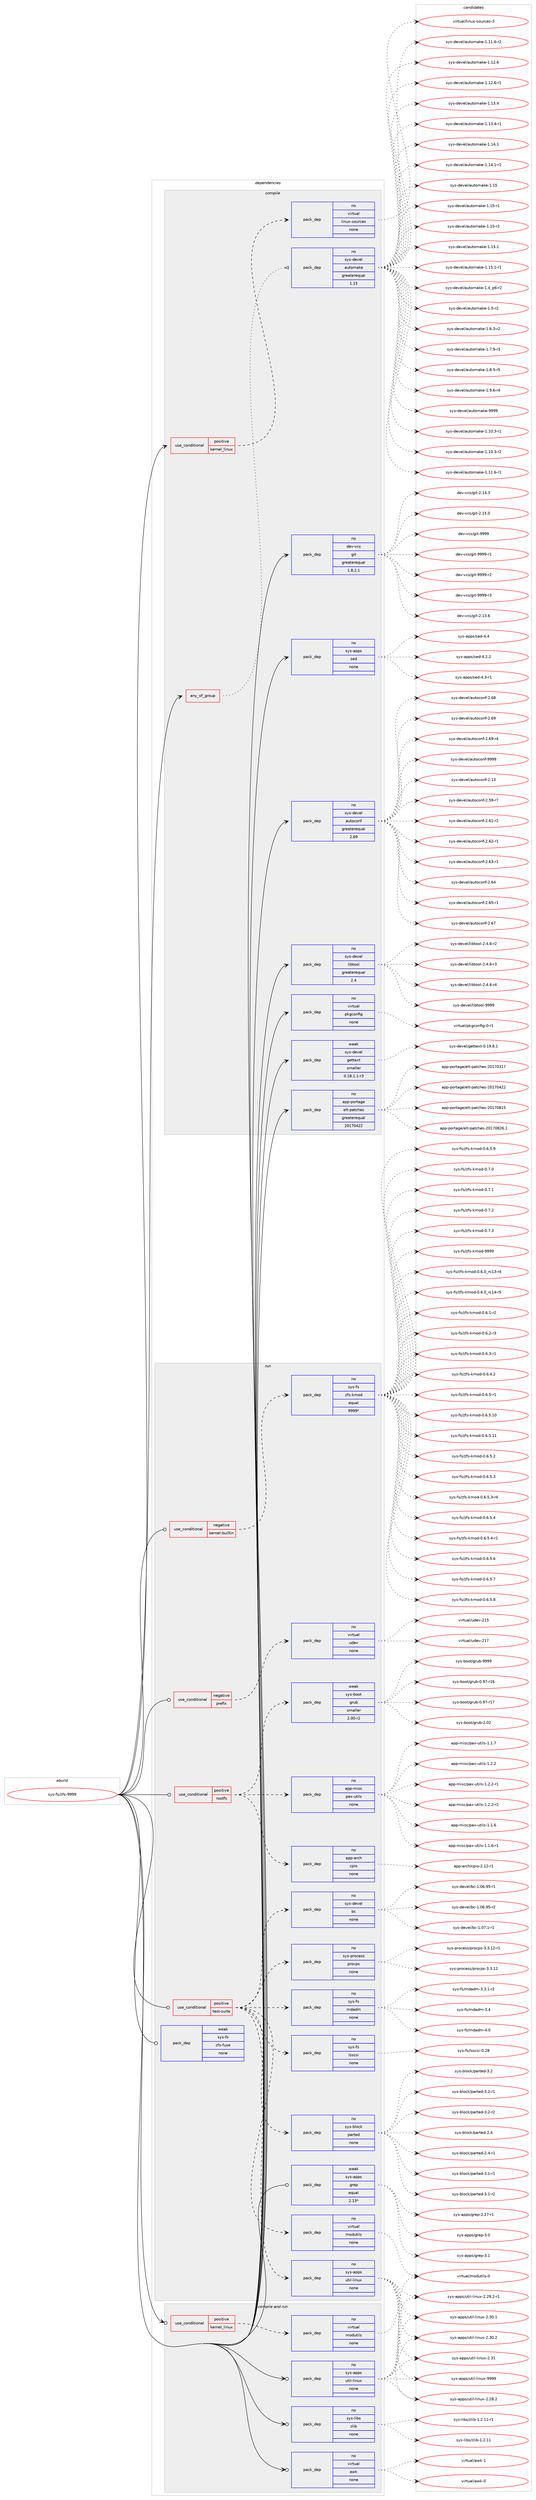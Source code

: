 digraph prolog {

# *************
# Graph options
# *************

newrank=true;
concentrate=true;
compound=true;
graph [rankdir=LR,fontname=Helvetica,fontsize=10,ranksep=1.5];#, ranksep=2.5, nodesep=0.2];
edge  [arrowhead=vee];
node  [fontname=Helvetica,fontsize=10];

# **********
# The ebuild
# **********

subgraph cluster_leftcol {
color=gray;
rank=same;
label=<<i>ebuild</i>>;
id [label="sys-fs/zfs-9999", color=red, width=4, href="../sys-fs/zfs-9999.svg"];
}

# ****************
# The dependencies
# ****************

subgraph cluster_midcol {
color=gray;
label=<<i>dependencies</i>>;
subgraph cluster_compile {
fillcolor="#eeeeee";
style=filled;
label=<<i>compile</i>>;
subgraph any8292 {
dependency490828 [label=<<TABLE BORDER="0" CELLBORDER="1" CELLSPACING="0" CELLPADDING="4"><TR><TD CELLPADDING="10">any_of_group</TD></TR></TABLE>>, shape=none, color=red];subgraph pack364803 {
dependency490829 [label=<<TABLE BORDER="0" CELLBORDER="1" CELLSPACING="0" CELLPADDING="4" WIDTH="220"><TR><TD ROWSPAN="6" CELLPADDING="30">pack_dep</TD></TR><TR><TD WIDTH="110">no</TD></TR><TR><TD>sys-devel</TD></TR><TR><TD>automake</TD></TR><TR><TD>greaterequal</TD></TR><TR><TD>1.15</TD></TR></TABLE>>, shape=none, color=blue];
}
dependency490828:e -> dependency490829:w [weight=20,style="dotted",arrowhead="oinv"];
}
id:e -> dependency490828:w [weight=20,style="solid",arrowhead="vee"];
subgraph cond117431 {
dependency490830 [label=<<TABLE BORDER="0" CELLBORDER="1" CELLSPACING="0" CELLPADDING="4"><TR><TD ROWSPAN="3" CELLPADDING="10">use_conditional</TD></TR><TR><TD>positive</TD></TR><TR><TD>kernel_linux</TD></TR></TABLE>>, shape=none, color=red];
subgraph pack364804 {
dependency490831 [label=<<TABLE BORDER="0" CELLBORDER="1" CELLSPACING="0" CELLPADDING="4" WIDTH="220"><TR><TD ROWSPAN="6" CELLPADDING="30">pack_dep</TD></TR><TR><TD WIDTH="110">no</TD></TR><TR><TD>virtual</TD></TR><TR><TD>linux-sources</TD></TR><TR><TD>none</TD></TR><TR><TD></TD></TR></TABLE>>, shape=none, color=blue];
}
dependency490830:e -> dependency490831:w [weight=20,style="dashed",arrowhead="vee"];
}
id:e -> dependency490830:w [weight=20,style="solid",arrowhead="vee"];
subgraph pack364805 {
dependency490832 [label=<<TABLE BORDER="0" CELLBORDER="1" CELLSPACING="0" CELLPADDING="4" WIDTH="220"><TR><TD ROWSPAN="6" CELLPADDING="30">pack_dep</TD></TR><TR><TD WIDTH="110">no</TD></TR><TR><TD>app-portage</TD></TR><TR><TD>elt-patches</TD></TR><TR><TD>greaterequal</TD></TR><TR><TD>20170422</TD></TR></TABLE>>, shape=none, color=blue];
}
id:e -> dependency490832:w [weight=20,style="solid",arrowhead="vee"];
subgraph pack364806 {
dependency490833 [label=<<TABLE BORDER="0" CELLBORDER="1" CELLSPACING="0" CELLPADDING="4" WIDTH="220"><TR><TD ROWSPAN="6" CELLPADDING="30">pack_dep</TD></TR><TR><TD WIDTH="110">no</TD></TR><TR><TD>dev-vcs</TD></TR><TR><TD>git</TD></TR><TR><TD>greaterequal</TD></TR><TR><TD>1.8.2.1</TD></TR></TABLE>>, shape=none, color=blue];
}
id:e -> dependency490833:w [weight=20,style="solid",arrowhead="vee"];
subgraph pack364807 {
dependency490834 [label=<<TABLE BORDER="0" CELLBORDER="1" CELLSPACING="0" CELLPADDING="4" WIDTH="220"><TR><TD ROWSPAN="6" CELLPADDING="30">pack_dep</TD></TR><TR><TD WIDTH="110">no</TD></TR><TR><TD>sys-apps</TD></TR><TR><TD>sed</TD></TR><TR><TD>none</TD></TR><TR><TD></TD></TR></TABLE>>, shape=none, color=blue];
}
id:e -> dependency490834:w [weight=20,style="solid",arrowhead="vee"];
subgraph pack364808 {
dependency490835 [label=<<TABLE BORDER="0" CELLBORDER="1" CELLSPACING="0" CELLPADDING="4" WIDTH="220"><TR><TD ROWSPAN="6" CELLPADDING="30">pack_dep</TD></TR><TR><TD WIDTH="110">no</TD></TR><TR><TD>sys-devel</TD></TR><TR><TD>autoconf</TD></TR><TR><TD>greaterequal</TD></TR><TR><TD>2.69</TD></TR></TABLE>>, shape=none, color=blue];
}
id:e -> dependency490835:w [weight=20,style="solid",arrowhead="vee"];
subgraph pack364809 {
dependency490836 [label=<<TABLE BORDER="0" CELLBORDER="1" CELLSPACING="0" CELLPADDING="4" WIDTH="220"><TR><TD ROWSPAN="6" CELLPADDING="30">pack_dep</TD></TR><TR><TD WIDTH="110">no</TD></TR><TR><TD>sys-devel</TD></TR><TR><TD>libtool</TD></TR><TR><TD>greaterequal</TD></TR><TR><TD>2.4</TD></TR></TABLE>>, shape=none, color=blue];
}
id:e -> dependency490836:w [weight=20,style="solid",arrowhead="vee"];
subgraph pack364810 {
dependency490837 [label=<<TABLE BORDER="0" CELLBORDER="1" CELLSPACING="0" CELLPADDING="4" WIDTH="220"><TR><TD ROWSPAN="6" CELLPADDING="30">pack_dep</TD></TR><TR><TD WIDTH="110">no</TD></TR><TR><TD>virtual</TD></TR><TR><TD>pkgconfig</TD></TR><TR><TD>none</TD></TR><TR><TD></TD></TR></TABLE>>, shape=none, color=blue];
}
id:e -> dependency490837:w [weight=20,style="solid",arrowhead="vee"];
subgraph pack364811 {
dependency490838 [label=<<TABLE BORDER="0" CELLBORDER="1" CELLSPACING="0" CELLPADDING="4" WIDTH="220"><TR><TD ROWSPAN="6" CELLPADDING="30">pack_dep</TD></TR><TR><TD WIDTH="110">weak</TD></TR><TR><TD>sys-devel</TD></TR><TR><TD>gettext</TD></TR><TR><TD>smaller</TD></TR><TR><TD>0.18.1.1-r3</TD></TR></TABLE>>, shape=none, color=blue];
}
id:e -> dependency490838:w [weight=20,style="solid",arrowhead="vee"];
}
subgraph cluster_compileandrun {
fillcolor="#eeeeee";
style=filled;
label=<<i>compile and run</i>>;
subgraph cond117432 {
dependency490839 [label=<<TABLE BORDER="0" CELLBORDER="1" CELLSPACING="0" CELLPADDING="4"><TR><TD ROWSPAN="3" CELLPADDING="10">use_conditional</TD></TR><TR><TD>positive</TD></TR><TR><TD>kernel_linux</TD></TR></TABLE>>, shape=none, color=red];
subgraph pack364812 {
dependency490840 [label=<<TABLE BORDER="0" CELLBORDER="1" CELLSPACING="0" CELLPADDING="4" WIDTH="220"><TR><TD ROWSPAN="6" CELLPADDING="30">pack_dep</TD></TR><TR><TD WIDTH="110">no</TD></TR><TR><TD>virtual</TD></TR><TR><TD>modutils</TD></TR><TR><TD>none</TD></TR><TR><TD></TD></TR></TABLE>>, shape=none, color=blue];
}
dependency490839:e -> dependency490840:w [weight=20,style="dashed",arrowhead="vee"];
}
id:e -> dependency490839:w [weight=20,style="solid",arrowhead="odotvee"];
subgraph pack364813 {
dependency490841 [label=<<TABLE BORDER="0" CELLBORDER="1" CELLSPACING="0" CELLPADDING="4" WIDTH="220"><TR><TD ROWSPAN="6" CELLPADDING="30">pack_dep</TD></TR><TR><TD WIDTH="110">no</TD></TR><TR><TD>sys-apps</TD></TR><TR><TD>util-linux</TD></TR><TR><TD>none</TD></TR><TR><TD></TD></TR></TABLE>>, shape=none, color=blue];
}
id:e -> dependency490841:w [weight=20,style="solid",arrowhead="odotvee"];
subgraph pack364814 {
dependency490842 [label=<<TABLE BORDER="0" CELLBORDER="1" CELLSPACING="0" CELLPADDING="4" WIDTH="220"><TR><TD ROWSPAN="6" CELLPADDING="30">pack_dep</TD></TR><TR><TD WIDTH="110">no</TD></TR><TR><TD>sys-libs</TD></TR><TR><TD>zlib</TD></TR><TR><TD>none</TD></TR><TR><TD></TD></TR></TABLE>>, shape=none, color=blue];
}
id:e -> dependency490842:w [weight=20,style="solid",arrowhead="odotvee"];
subgraph pack364815 {
dependency490843 [label=<<TABLE BORDER="0" CELLBORDER="1" CELLSPACING="0" CELLPADDING="4" WIDTH="220"><TR><TD ROWSPAN="6" CELLPADDING="30">pack_dep</TD></TR><TR><TD WIDTH="110">no</TD></TR><TR><TD>virtual</TD></TR><TR><TD>awk</TD></TR><TR><TD>none</TD></TR><TR><TD></TD></TR></TABLE>>, shape=none, color=blue];
}
id:e -> dependency490843:w [weight=20,style="solid",arrowhead="odotvee"];
}
subgraph cluster_run {
fillcolor="#eeeeee";
style=filled;
label=<<i>run</i>>;
subgraph cond117433 {
dependency490844 [label=<<TABLE BORDER="0" CELLBORDER="1" CELLSPACING="0" CELLPADDING="4"><TR><TD ROWSPAN="3" CELLPADDING="10">use_conditional</TD></TR><TR><TD>negative</TD></TR><TR><TD>kernel-builtin</TD></TR></TABLE>>, shape=none, color=red];
subgraph pack364816 {
dependency490845 [label=<<TABLE BORDER="0" CELLBORDER="1" CELLSPACING="0" CELLPADDING="4" WIDTH="220"><TR><TD ROWSPAN="6" CELLPADDING="30">pack_dep</TD></TR><TR><TD WIDTH="110">no</TD></TR><TR><TD>sys-fs</TD></TR><TR><TD>zfs-kmod</TD></TR><TR><TD>equal</TD></TR><TR><TD>9999*</TD></TR></TABLE>>, shape=none, color=blue];
}
dependency490844:e -> dependency490845:w [weight=20,style="dashed",arrowhead="vee"];
}
id:e -> dependency490844:w [weight=20,style="solid",arrowhead="odot"];
subgraph cond117434 {
dependency490846 [label=<<TABLE BORDER="0" CELLBORDER="1" CELLSPACING="0" CELLPADDING="4"><TR><TD ROWSPAN="3" CELLPADDING="10">use_conditional</TD></TR><TR><TD>negative</TD></TR><TR><TD>prefix</TD></TR></TABLE>>, shape=none, color=red];
subgraph pack364817 {
dependency490847 [label=<<TABLE BORDER="0" CELLBORDER="1" CELLSPACING="0" CELLPADDING="4" WIDTH="220"><TR><TD ROWSPAN="6" CELLPADDING="30">pack_dep</TD></TR><TR><TD WIDTH="110">no</TD></TR><TR><TD>virtual</TD></TR><TR><TD>udev</TD></TR><TR><TD>none</TD></TR><TR><TD></TD></TR></TABLE>>, shape=none, color=blue];
}
dependency490846:e -> dependency490847:w [weight=20,style="dashed",arrowhead="vee"];
}
id:e -> dependency490846:w [weight=20,style="solid",arrowhead="odot"];
subgraph cond117435 {
dependency490848 [label=<<TABLE BORDER="0" CELLBORDER="1" CELLSPACING="0" CELLPADDING="4"><TR><TD ROWSPAN="3" CELLPADDING="10">use_conditional</TD></TR><TR><TD>positive</TD></TR><TR><TD>rootfs</TD></TR></TABLE>>, shape=none, color=red];
subgraph pack364818 {
dependency490849 [label=<<TABLE BORDER="0" CELLBORDER="1" CELLSPACING="0" CELLPADDING="4" WIDTH="220"><TR><TD ROWSPAN="6" CELLPADDING="30">pack_dep</TD></TR><TR><TD WIDTH="110">no</TD></TR><TR><TD>app-arch</TD></TR><TR><TD>cpio</TD></TR><TR><TD>none</TD></TR><TR><TD></TD></TR></TABLE>>, shape=none, color=blue];
}
dependency490848:e -> dependency490849:w [weight=20,style="dashed",arrowhead="vee"];
subgraph pack364819 {
dependency490850 [label=<<TABLE BORDER="0" CELLBORDER="1" CELLSPACING="0" CELLPADDING="4" WIDTH="220"><TR><TD ROWSPAN="6" CELLPADDING="30">pack_dep</TD></TR><TR><TD WIDTH="110">no</TD></TR><TR><TD>app-misc</TD></TR><TR><TD>pax-utils</TD></TR><TR><TD>none</TD></TR><TR><TD></TD></TR></TABLE>>, shape=none, color=blue];
}
dependency490848:e -> dependency490850:w [weight=20,style="dashed",arrowhead="vee"];
subgraph pack364820 {
dependency490851 [label=<<TABLE BORDER="0" CELLBORDER="1" CELLSPACING="0" CELLPADDING="4" WIDTH="220"><TR><TD ROWSPAN="6" CELLPADDING="30">pack_dep</TD></TR><TR><TD WIDTH="110">weak</TD></TR><TR><TD>sys-boot</TD></TR><TR><TD>grub</TD></TR><TR><TD>smaller</TD></TR><TR><TD>2.00-r2</TD></TR></TABLE>>, shape=none, color=blue];
}
dependency490848:e -> dependency490851:w [weight=20,style="dashed",arrowhead="vee"];
}
id:e -> dependency490848:w [weight=20,style="solid",arrowhead="odot"];
subgraph cond117436 {
dependency490852 [label=<<TABLE BORDER="0" CELLBORDER="1" CELLSPACING="0" CELLPADDING="4"><TR><TD ROWSPAN="3" CELLPADDING="10">use_conditional</TD></TR><TR><TD>positive</TD></TR><TR><TD>test-suite</TD></TR></TABLE>>, shape=none, color=red];
subgraph pack364821 {
dependency490853 [label=<<TABLE BORDER="0" CELLBORDER="1" CELLSPACING="0" CELLPADDING="4" WIDTH="220"><TR><TD ROWSPAN="6" CELLPADDING="30">pack_dep</TD></TR><TR><TD WIDTH="110">no</TD></TR><TR><TD>sys-apps</TD></TR><TR><TD>util-linux</TD></TR><TR><TD>none</TD></TR><TR><TD></TD></TR></TABLE>>, shape=none, color=blue];
}
dependency490852:e -> dependency490853:w [weight=20,style="dashed",arrowhead="vee"];
subgraph pack364822 {
dependency490854 [label=<<TABLE BORDER="0" CELLBORDER="1" CELLSPACING="0" CELLPADDING="4" WIDTH="220"><TR><TD ROWSPAN="6" CELLPADDING="30">pack_dep</TD></TR><TR><TD WIDTH="110">no</TD></TR><TR><TD>sys-devel</TD></TR><TR><TD>bc</TD></TR><TR><TD>none</TD></TR><TR><TD></TD></TR></TABLE>>, shape=none, color=blue];
}
dependency490852:e -> dependency490854:w [weight=20,style="dashed",arrowhead="vee"];
subgraph pack364823 {
dependency490855 [label=<<TABLE BORDER="0" CELLBORDER="1" CELLSPACING="0" CELLPADDING="4" WIDTH="220"><TR><TD ROWSPAN="6" CELLPADDING="30">pack_dep</TD></TR><TR><TD WIDTH="110">no</TD></TR><TR><TD>sys-block</TD></TR><TR><TD>parted</TD></TR><TR><TD>none</TD></TR><TR><TD></TD></TR></TABLE>>, shape=none, color=blue];
}
dependency490852:e -> dependency490855:w [weight=20,style="dashed",arrowhead="vee"];
subgraph pack364824 {
dependency490856 [label=<<TABLE BORDER="0" CELLBORDER="1" CELLSPACING="0" CELLPADDING="4" WIDTH="220"><TR><TD ROWSPAN="6" CELLPADDING="30">pack_dep</TD></TR><TR><TD WIDTH="110">no</TD></TR><TR><TD>sys-fs</TD></TR><TR><TD>lsscsi</TD></TR><TR><TD>none</TD></TR><TR><TD></TD></TR></TABLE>>, shape=none, color=blue];
}
dependency490852:e -> dependency490856:w [weight=20,style="dashed",arrowhead="vee"];
subgraph pack364825 {
dependency490857 [label=<<TABLE BORDER="0" CELLBORDER="1" CELLSPACING="0" CELLPADDING="4" WIDTH="220"><TR><TD ROWSPAN="6" CELLPADDING="30">pack_dep</TD></TR><TR><TD WIDTH="110">no</TD></TR><TR><TD>sys-fs</TD></TR><TR><TD>mdadm</TD></TR><TR><TD>none</TD></TR><TR><TD></TD></TR></TABLE>>, shape=none, color=blue];
}
dependency490852:e -> dependency490857:w [weight=20,style="dashed",arrowhead="vee"];
subgraph pack364826 {
dependency490858 [label=<<TABLE BORDER="0" CELLBORDER="1" CELLSPACING="0" CELLPADDING="4" WIDTH="220"><TR><TD ROWSPAN="6" CELLPADDING="30">pack_dep</TD></TR><TR><TD WIDTH="110">no</TD></TR><TR><TD>sys-process</TD></TR><TR><TD>procps</TD></TR><TR><TD>none</TD></TR><TR><TD></TD></TR></TABLE>>, shape=none, color=blue];
}
dependency490852:e -> dependency490858:w [weight=20,style="dashed",arrowhead="vee"];
subgraph pack364827 {
dependency490859 [label=<<TABLE BORDER="0" CELLBORDER="1" CELLSPACING="0" CELLPADDING="4" WIDTH="220"><TR><TD ROWSPAN="6" CELLPADDING="30">pack_dep</TD></TR><TR><TD WIDTH="110">no</TD></TR><TR><TD>virtual</TD></TR><TR><TD>modutils</TD></TR><TR><TD>none</TD></TR><TR><TD></TD></TR></TABLE>>, shape=none, color=blue];
}
dependency490852:e -> dependency490859:w [weight=20,style="dashed",arrowhead="vee"];
}
id:e -> dependency490852:w [weight=20,style="solid",arrowhead="odot"];
subgraph pack364828 {
dependency490860 [label=<<TABLE BORDER="0" CELLBORDER="1" CELLSPACING="0" CELLPADDING="4" WIDTH="220"><TR><TD ROWSPAN="6" CELLPADDING="30">pack_dep</TD></TR><TR><TD WIDTH="110">weak</TD></TR><TR><TD>sys-apps</TD></TR><TR><TD>grep</TD></TR><TR><TD>equal</TD></TR><TR><TD>2.13*</TD></TR></TABLE>>, shape=none, color=blue];
}
id:e -> dependency490860:w [weight=20,style="solid",arrowhead="odot"];
subgraph pack364829 {
dependency490861 [label=<<TABLE BORDER="0" CELLBORDER="1" CELLSPACING="0" CELLPADDING="4" WIDTH="220"><TR><TD ROWSPAN="6" CELLPADDING="30">pack_dep</TD></TR><TR><TD WIDTH="110">weak</TD></TR><TR><TD>sys-fs</TD></TR><TR><TD>zfs-fuse</TD></TR><TR><TD>none</TD></TR><TR><TD></TD></TR></TABLE>>, shape=none, color=blue];
}
id:e -> dependency490861:w [weight=20,style="solid",arrowhead="odot"];
}
}

# **************
# The candidates
# **************

subgraph cluster_choices {
rank=same;
color=gray;
label=<<i>candidates</i>>;

subgraph choice364803 {
color=black;
nodesep=1;
choice11512111545100101118101108479711711611110997107101454946494846514511449 [label="sys-devel/automake-1.10.3-r1", color=red, width=4,href="../sys-devel/automake-1.10.3-r1.svg"];
choice11512111545100101118101108479711711611110997107101454946494846514511450 [label="sys-devel/automake-1.10.3-r2", color=red, width=4,href="../sys-devel/automake-1.10.3-r2.svg"];
choice11512111545100101118101108479711711611110997107101454946494946544511449 [label="sys-devel/automake-1.11.6-r1", color=red, width=4,href="../sys-devel/automake-1.11.6-r1.svg"];
choice11512111545100101118101108479711711611110997107101454946494946544511450 [label="sys-devel/automake-1.11.6-r2", color=red, width=4,href="../sys-devel/automake-1.11.6-r2.svg"];
choice1151211154510010111810110847971171161111099710710145494649504654 [label="sys-devel/automake-1.12.6", color=red, width=4,href="../sys-devel/automake-1.12.6.svg"];
choice11512111545100101118101108479711711611110997107101454946495046544511449 [label="sys-devel/automake-1.12.6-r1", color=red, width=4,href="../sys-devel/automake-1.12.6-r1.svg"];
choice1151211154510010111810110847971171161111099710710145494649514652 [label="sys-devel/automake-1.13.4", color=red, width=4,href="../sys-devel/automake-1.13.4.svg"];
choice11512111545100101118101108479711711611110997107101454946495146524511449 [label="sys-devel/automake-1.13.4-r1", color=red, width=4,href="../sys-devel/automake-1.13.4-r1.svg"];
choice1151211154510010111810110847971171161111099710710145494649524649 [label="sys-devel/automake-1.14.1", color=red, width=4,href="../sys-devel/automake-1.14.1.svg"];
choice11512111545100101118101108479711711611110997107101454946495246494511449 [label="sys-devel/automake-1.14.1-r1", color=red, width=4,href="../sys-devel/automake-1.14.1-r1.svg"];
choice115121115451001011181011084797117116111109971071014549464953 [label="sys-devel/automake-1.15", color=red, width=4,href="../sys-devel/automake-1.15.svg"];
choice1151211154510010111810110847971171161111099710710145494649534511449 [label="sys-devel/automake-1.15-r1", color=red, width=4,href="../sys-devel/automake-1.15-r1.svg"];
choice1151211154510010111810110847971171161111099710710145494649534511450 [label="sys-devel/automake-1.15-r2", color=red, width=4,href="../sys-devel/automake-1.15-r2.svg"];
choice1151211154510010111810110847971171161111099710710145494649534649 [label="sys-devel/automake-1.15.1", color=red, width=4,href="../sys-devel/automake-1.15.1.svg"];
choice11512111545100101118101108479711711611110997107101454946495346494511449 [label="sys-devel/automake-1.15.1-r1", color=red, width=4,href="../sys-devel/automake-1.15.1-r1.svg"];
choice115121115451001011181011084797117116111109971071014549465295112544511450 [label="sys-devel/automake-1.4_p6-r2", color=red, width=4,href="../sys-devel/automake-1.4_p6-r2.svg"];
choice11512111545100101118101108479711711611110997107101454946534511450 [label="sys-devel/automake-1.5-r2", color=red, width=4,href="../sys-devel/automake-1.5-r2.svg"];
choice115121115451001011181011084797117116111109971071014549465446514511450 [label="sys-devel/automake-1.6.3-r2", color=red, width=4,href="../sys-devel/automake-1.6.3-r2.svg"];
choice115121115451001011181011084797117116111109971071014549465546574511451 [label="sys-devel/automake-1.7.9-r3", color=red, width=4,href="../sys-devel/automake-1.7.9-r3.svg"];
choice115121115451001011181011084797117116111109971071014549465646534511453 [label="sys-devel/automake-1.8.5-r5", color=red, width=4,href="../sys-devel/automake-1.8.5-r5.svg"];
choice115121115451001011181011084797117116111109971071014549465746544511452 [label="sys-devel/automake-1.9.6-r4", color=red, width=4,href="../sys-devel/automake-1.9.6-r4.svg"];
choice115121115451001011181011084797117116111109971071014557575757 [label="sys-devel/automake-9999", color=red, width=4,href="../sys-devel/automake-9999.svg"];
dependency490829:e -> choice11512111545100101118101108479711711611110997107101454946494846514511449:w [style=dotted,weight="100"];
dependency490829:e -> choice11512111545100101118101108479711711611110997107101454946494846514511450:w [style=dotted,weight="100"];
dependency490829:e -> choice11512111545100101118101108479711711611110997107101454946494946544511449:w [style=dotted,weight="100"];
dependency490829:e -> choice11512111545100101118101108479711711611110997107101454946494946544511450:w [style=dotted,weight="100"];
dependency490829:e -> choice1151211154510010111810110847971171161111099710710145494649504654:w [style=dotted,weight="100"];
dependency490829:e -> choice11512111545100101118101108479711711611110997107101454946495046544511449:w [style=dotted,weight="100"];
dependency490829:e -> choice1151211154510010111810110847971171161111099710710145494649514652:w [style=dotted,weight="100"];
dependency490829:e -> choice11512111545100101118101108479711711611110997107101454946495146524511449:w [style=dotted,weight="100"];
dependency490829:e -> choice1151211154510010111810110847971171161111099710710145494649524649:w [style=dotted,weight="100"];
dependency490829:e -> choice11512111545100101118101108479711711611110997107101454946495246494511449:w [style=dotted,weight="100"];
dependency490829:e -> choice115121115451001011181011084797117116111109971071014549464953:w [style=dotted,weight="100"];
dependency490829:e -> choice1151211154510010111810110847971171161111099710710145494649534511449:w [style=dotted,weight="100"];
dependency490829:e -> choice1151211154510010111810110847971171161111099710710145494649534511450:w [style=dotted,weight="100"];
dependency490829:e -> choice1151211154510010111810110847971171161111099710710145494649534649:w [style=dotted,weight="100"];
dependency490829:e -> choice11512111545100101118101108479711711611110997107101454946495346494511449:w [style=dotted,weight="100"];
dependency490829:e -> choice115121115451001011181011084797117116111109971071014549465295112544511450:w [style=dotted,weight="100"];
dependency490829:e -> choice11512111545100101118101108479711711611110997107101454946534511450:w [style=dotted,weight="100"];
dependency490829:e -> choice115121115451001011181011084797117116111109971071014549465446514511450:w [style=dotted,weight="100"];
dependency490829:e -> choice115121115451001011181011084797117116111109971071014549465546574511451:w [style=dotted,weight="100"];
dependency490829:e -> choice115121115451001011181011084797117116111109971071014549465646534511453:w [style=dotted,weight="100"];
dependency490829:e -> choice115121115451001011181011084797117116111109971071014549465746544511452:w [style=dotted,weight="100"];
dependency490829:e -> choice115121115451001011181011084797117116111109971071014557575757:w [style=dotted,weight="100"];
}
subgraph choice364804 {
color=black;
nodesep=1;
choice118105114116117971084710810511011712045115111117114991011154551 [label="virtual/linux-sources-3", color=red, width=4,href="../virtual/linux-sources-3.svg"];
dependency490831:e -> choice118105114116117971084710810511011712045115111117114991011154551:w [style=dotted,weight="100"];
}
subgraph choice364805 {
color=black;
nodesep=1;
choice97112112451121111141169710310147101108116451129711699104101115455048495548514955 [label="app-portage/elt-patches-20170317", color=red, width=4,href="../app-portage/elt-patches-20170317.svg"];
choice97112112451121111141169710310147101108116451129711699104101115455048495548525050 [label="app-portage/elt-patches-20170422", color=red, width=4,href="../app-portage/elt-patches-20170422.svg"];
choice97112112451121111141169710310147101108116451129711699104101115455048495548564953 [label="app-portage/elt-patches-20170815", color=red, width=4,href="../app-portage/elt-patches-20170815.svg"];
choice971121124511211111411697103101471011081164511297116991041011154550484955485650544649 [label="app-portage/elt-patches-20170826.1", color=red, width=4,href="../app-portage/elt-patches-20170826.1.svg"];
dependency490832:e -> choice97112112451121111141169710310147101108116451129711699104101115455048495548514955:w [style=dotted,weight="100"];
dependency490832:e -> choice97112112451121111141169710310147101108116451129711699104101115455048495548525050:w [style=dotted,weight="100"];
dependency490832:e -> choice97112112451121111141169710310147101108116451129711699104101115455048495548564953:w [style=dotted,weight="100"];
dependency490832:e -> choice971121124511211111411697103101471011081164511297116991041011154550484955485650544649:w [style=dotted,weight="100"];
}
subgraph choice364806 {
color=black;
nodesep=1;
choice10010111845118991154710310511645504649514654 [label="dev-vcs/git-2.13.6", color=red, width=4,href="../dev-vcs/git-2.13.6.svg"];
choice10010111845118991154710310511645504649524651 [label="dev-vcs/git-2.14.3", color=red, width=4,href="../dev-vcs/git-2.14.3.svg"];
choice10010111845118991154710310511645504649534648 [label="dev-vcs/git-2.15.0", color=red, width=4,href="../dev-vcs/git-2.15.0.svg"];
choice1001011184511899115471031051164557575757 [label="dev-vcs/git-9999", color=red, width=4,href="../dev-vcs/git-9999.svg"];
choice10010111845118991154710310511645575757574511449 [label="dev-vcs/git-9999-r1", color=red, width=4,href="../dev-vcs/git-9999-r1.svg"];
choice10010111845118991154710310511645575757574511450 [label="dev-vcs/git-9999-r2", color=red, width=4,href="../dev-vcs/git-9999-r2.svg"];
choice10010111845118991154710310511645575757574511451 [label="dev-vcs/git-9999-r3", color=red, width=4,href="../dev-vcs/git-9999-r3.svg"];
dependency490833:e -> choice10010111845118991154710310511645504649514654:w [style=dotted,weight="100"];
dependency490833:e -> choice10010111845118991154710310511645504649524651:w [style=dotted,weight="100"];
dependency490833:e -> choice10010111845118991154710310511645504649534648:w [style=dotted,weight="100"];
dependency490833:e -> choice1001011184511899115471031051164557575757:w [style=dotted,weight="100"];
dependency490833:e -> choice10010111845118991154710310511645575757574511449:w [style=dotted,weight="100"];
dependency490833:e -> choice10010111845118991154710310511645575757574511450:w [style=dotted,weight="100"];
dependency490833:e -> choice10010111845118991154710310511645575757574511451:w [style=dotted,weight="100"];
}
subgraph choice364807 {
color=black;
nodesep=1;
choice115121115459711211211547115101100455246504650 [label="sys-apps/sed-4.2.2", color=red, width=4,href="../sys-apps/sed-4.2.2.svg"];
choice115121115459711211211547115101100455246514511449 [label="sys-apps/sed-4.3-r1", color=red, width=4,href="../sys-apps/sed-4.3-r1.svg"];
choice11512111545971121121154711510110045524652 [label="sys-apps/sed-4.4", color=red, width=4,href="../sys-apps/sed-4.4.svg"];
dependency490834:e -> choice115121115459711211211547115101100455246504650:w [style=dotted,weight="100"];
dependency490834:e -> choice115121115459711211211547115101100455246514511449:w [style=dotted,weight="100"];
dependency490834:e -> choice11512111545971121121154711510110045524652:w [style=dotted,weight="100"];
}
subgraph choice364808 {
color=black;
nodesep=1;
choice115121115451001011181011084797117116111991111101024550464951 [label="sys-devel/autoconf-2.13", color=red, width=4,href="../sys-devel/autoconf-2.13.svg"];
choice1151211154510010111810110847971171161119911111010245504653574511455 [label="sys-devel/autoconf-2.59-r7", color=red, width=4,href="../sys-devel/autoconf-2.59-r7.svg"];
choice1151211154510010111810110847971171161119911111010245504654494511450 [label="sys-devel/autoconf-2.61-r2", color=red, width=4,href="../sys-devel/autoconf-2.61-r2.svg"];
choice1151211154510010111810110847971171161119911111010245504654504511449 [label="sys-devel/autoconf-2.62-r1", color=red, width=4,href="../sys-devel/autoconf-2.62-r1.svg"];
choice1151211154510010111810110847971171161119911111010245504654514511449 [label="sys-devel/autoconf-2.63-r1", color=red, width=4,href="../sys-devel/autoconf-2.63-r1.svg"];
choice115121115451001011181011084797117116111991111101024550465452 [label="sys-devel/autoconf-2.64", color=red, width=4,href="../sys-devel/autoconf-2.64.svg"];
choice1151211154510010111810110847971171161119911111010245504654534511449 [label="sys-devel/autoconf-2.65-r1", color=red, width=4,href="../sys-devel/autoconf-2.65-r1.svg"];
choice115121115451001011181011084797117116111991111101024550465455 [label="sys-devel/autoconf-2.67", color=red, width=4,href="../sys-devel/autoconf-2.67.svg"];
choice115121115451001011181011084797117116111991111101024550465456 [label="sys-devel/autoconf-2.68", color=red, width=4,href="../sys-devel/autoconf-2.68.svg"];
choice115121115451001011181011084797117116111991111101024550465457 [label="sys-devel/autoconf-2.69", color=red, width=4,href="../sys-devel/autoconf-2.69.svg"];
choice1151211154510010111810110847971171161119911111010245504654574511452 [label="sys-devel/autoconf-2.69-r4", color=red, width=4,href="../sys-devel/autoconf-2.69-r4.svg"];
choice115121115451001011181011084797117116111991111101024557575757 [label="sys-devel/autoconf-9999", color=red, width=4,href="../sys-devel/autoconf-9999.svg"];
dependency490835:e -> choice115121115451001011181011084797117116111991111101024550464951:w [style=dotted,weight="100"];
dependency490835:e -> choice1151211154510010111810110847971171161119911111010245504653574511455:w [style=dotted,weight="100"];
dependency490835:e -> choice1151211154510010111810110847971171161119911111010245504654494511450:w [style=dotted,weight="100"];
dependency490835:e -> choice1151211154510010111810110847971171161119911111010245504654504511449:w [style=dotted,weight="100"];
dependency490835:e -> choice1151211154510010111810110847971171161119911111010245504654514511449:w [style=dotted,weight="100"];
dependency490835:e -> choice115121115451001011181011084797117116111991111101024550465452:w [style=dotted,weight="100"];
dependency490835:e -> choice1151211154510010111810110847971171161119911111010245504654534511449:w [style=dotted,weight="100"];
dependency490835:e -> choice115121115451001011181011084797117116111991111101024550465455:w [style=dotted,weight="100"];
dependency490835:e -> choice115121115451001011181011084797117116111991111101024550465456:w [style=dotted,weight="100"];
dependency490835:e -> choice115121115451001011181011084797117116111991111101024550465457:w [style=dotted,weight="100"];
dependency490835:e -> choice1151211154510010111810110847971171161119911111010245504654574511452:w [style=dotted,weight="100"];
dependency490835:e -> choice115121115451001011181011084797117116111991111101024557575757:w [style=dotted,weight="100"];
}
subgraph choice364809 {
color=black;
nodesep=1;
choice1151211154510010111810110847108105981161111111084550465246544511450 [label="sys-devel/libtool-2.4.6-r2", color=red, width=4,href="../sys-devel/libtool-2.4.6-r2.svg"];
choice1151211154510010111810110847108105981161111111084550465246544511451 [label="sys-devel/libtool-2.4.6-r3", color=red, width=4,href="../sys-devel/libtool-2.4.6-r3.svg"];
choice1151211154510010111810110847108105981161111111084550465246544511452 [label="sys-devel/libtool-2.4.6-r4", color=red, width=4,href="../sys-devel/libtool-2.4.6-r4.svg"];
choice1151211154510010111810110847108105981161111111084557575757 [label="sys-devel/libtool-9999", color=red, width=4,href="../sys-devel/libtool-9999.svg"];
dependency490836:e -> choice1151211154510010111810110847108105981161111111084550465246544511450:w [style=dotted,weight="100"];
dependency490836:e -> choice1151211154510010111810110847108105981161111111084550465246544511451:w [style=dotted,weight="100"];
dependency490836:e -> choice1151211154510010111810110847108105981161111111084550465246544511452:w [style=dotted,weight="100"];
dependency490836:e -> choice1151211154510010111810110847108105981161111111084557575757:w [style=dotted,weight="100"];
}
subgraph choice364810 {
color=black;
nodesep=1;
choice11810511411611797108471121071039911111010210510345484511449 [label="virtual/pkgconfig-0-r1", color=red, width=4,href="../virtual/pkgconfig-0-r1.svg"];
dependency490837:e -> choice11810511411611797108471121071039911111010210510345484511449:w [style=dotted,weight="100"];
}
subgraph choice364811 {
color=black;
nodesep=1;
choice1151211154510010111810110847103101116116101120116454846495746564649 [label="sys-devel/gettext-0.19.8.1", color=red, width=4,href="../sys-devel/gettext-0.19.8.1.svg"];
dependency490838:e -> choice1151211154510010111810110847103101116116101120116454846495746564649:w [style=dotted,weight="100"];
}
subgraph choice364812 {
color=black;
nodesep=1;
choice11810511411611797108471091111001171161051081154548 [label="virtual/modutils-0", color=red, width=4,href="../virtual/modutils-0.svg"];
dependency490840:e -> choice11810511411611797108471091111001171161051081154548:w [style=dotted,weight="100"];
}
subgraph choice364813 {
color=black;
nodesep=1;
choice1151211154597112112115471171161051084510810511011712045504650564650 [label="sys-apps/util-linux-2.28.2", color=red, width=4,href="../sys-apps/util-linux-2.28.2.svg"];
choice11512111545971121121154711711610510845108105110117120455046505746504511449 [label="sys-apps/util-linux-2.29.2-r1", color=red, width=4,href="../sys-apps/util-linux-2.29.2-r1.svg"];
choice1151211154597112112115471171161051084510810511011712045504651484649 [label="sys-apps/util-linux-2.30.1", color=red, width=4,href="../sys-apps/util-linux-2.30.1.svg"];
choice1151211154597112112115471171161051084510810511011712045504651484650 [label="sys-apps/util-linux-2.30.2", color=red, width=4,href="../sys-apps/util-linux-2.30.2.svg"];
choice115121115459711211211547117116105108451081051101171204550465149 [label="sys-apps/util-linux-2.31", color=red, width=4,href="../sys-apps/util-linux-2.31.svg"];
choice115121115459711211211547117116105108451081051101171204557575757 [label="sys-apps/util-linux-9999", color=red, width=4,href="../sys-apps/util-linux-9999.svg"];
dependency490841:e -> choice1151211154597112112115471171161051084510810511011712045504650564650:w [style=dotted,weight="100"];
dependency490841:e -> choice11512111545971121121154711711610510845108105110117120455046505746504511449:w [style=dotted,weight="100"];
dependency490841:e -> choice1151211154597112112115471171161051084510810511011712045504651484649:w [style=dotted,weight="100"];
dependency490841:e -> choice1151211154597112112115471171161051084510810511011712045504651484650:w [style=dotted,weight="100"];
dependency490841:e -> choice115121115459711211211547117116105108451081051101171204550465149:w [style=dotted,weight="100"];
dependency490841:e -> choice115121115459711211211547117116105108451081051101171204557575757:w [style=dotted,weight="100"];
}
subgraph choice364814 {
color=black;
nodesep=1;
choice1151211154510810598115471221081059845494650464949 [label="sys-libs/zlib-1.2.11", color=red, width=4,href="../sys-libs/zlib-1.2.11.svg"];
choice11512111545108105981154712210810598454946504649494511449 [label="sys-libs/zlib-1.2.11-r1", color=red, width=4,href="../sys-libs/zlib-1.2.11-r1.svg"];
dependency490842:e -> choice1151211154510810598115471221081059845494650464949:w [style=dotted,weight="100"];
dependency490842:e -> choice11512111545108105981154712210810598454946504649494511449:w [style=dotted,weight="100"];
}
subgraph choice364815 {
color=black;
nodesep=1;
choice1181051141161179710847971191074548 [label="virtual/awk-0", color=red, width=4,href="../virtual/awk-0.svg"];
choice1181051141161179710847971191074549 [label="virtual/awk-1", color=red, width=4,href="../virtual/awk-1.svg"];
dependency490843:e -> choice1181051141161179710847971191074548:w [style=dotted,weight="100"];
dependency490843:e -> choice1181051141161179710847971191074549:w [style=dotted,weight="100"];
}
subgraph choice364816 {
color=black;
nodesep=1;
choice115121115451021154712210211545107109111100454846544648951149949514511452 [label="sys-fs/zfs-kmod-0.6.0_rc13-r4", color=red, width=4,href="../sys-fs/zfs-kmod-0.6.0_rc13-r4.svg"];
choice115121115451021154712210211545107109111100454846544648951149949524511453 [label="sys-fs/zfs-kmod-0.6.0_rc14-r5", color=red, width=4,href="../sys-fs/zfs-kmod-0.6.0_rc14-r5.svg"];
choice1151211154510211547122102115451071091111004548465446494511450 [label="sys-fs/zfs-kmod-0.6.1-r2", color=red, width=4,href="../sys-fs/zfs-kmod-0.6.1-r2.svg"];
choice1151211154510211547122102115451071091111004548465446504511451 [label="sys-fs/zfs-kmod-0.6.2-r3", color=red, width=4,href="../sys-fs/zfs-kmod-0.6.2-r3.svg"];
choice1151211154510211547122102115451071091111004548465446514511449 [label="sys-fs/zfs-kmod-0.6.3-r1", color=red, width=4,href="../sys-fs/zfs-kmod-0.6.3-r1.svg"];
choice1151211154510211547122102115451071091111004548465446524650 [label="sys-fs/zfs-kmod-0.6.4.2", color=red, width=4,href="../sys-fs/zfs-kmod-0.6.4.2.svg"];
choice1151211154510211547122102115451071091111004548465446534511449 [label="sys-fs/zfs-kmod-0.6.5-r1", color=red, width=4,href="../sys-fs/zfs-kmod-0.6.5-r1.svg"];
choice115121115451021154712210211545107109111100454846544653464948 [label="sys-fs/zfs-kmod-0.6.5.10", color=red, width=4,href="../sys-fs/zfs-kmod-0.6.5.10.svg"];
choice115121115451021154712210211545107109111100454846544653464949 [label="sys-fs/zfs-kmod-0.6.5.11", color=red, width=4,href="../sys-fs/zfs-kmod-0.6.5.11.svg"];
choice1151211154510211547122102115451071091111004548465446534650 [label="sys-fs/zfs-kmod-0.6.5.2", color=red, width=4,href="../sys-fs/zfs-kmod-0.6.5.2.svg"];
choice1151211154510211547122102115451071091111004548465446534651 [label="sys-fs/zfs-kmod-0.6.5.3", color=red, width=4,href="../sys-fs/zfs-kmod-0.6.5.3.svg"];
choice11512111545102115471221021154510710911110045484654465346514511452 [label="sys-fs/zfs-kmod-0.6.5.3-r4", color=red, width=4,href="../sys-fs/zfs-kmod-0.6.5.3-r4.svg"];
choice1151211154510211547122102115451071091111004548465446534652 [label="sys-fs/zfs-kmod-0.6.5.4", color=red, width=4,href="../sys-fs/zfs-kmod-0.6.5.4.svg"];
choice11512111545102115471221021154510710911110045484654465346524511449 [label="sys-fs/zfs-kmod-0.6.5.4-r1", color=red, width=4,href="../sys-fs/zfs-kmod-0.6.5.4-r1.svg"];
choice1151211154510211547122102115451071091111004548465446534654 [label="sys-fs/zfs-kmod-0.6.5.6", color=red, width=4,href="../sys-fs/zfs-kmod-0.6.5.6.svg"];
choice1151211154510211547122102115451071091111004548465446534655 [label="sys-fs/zfs-kmod-0.6.5.7", color=red, width=4,href="../sys-fs/zfs-kmod-0.6.5.7.svg"];
choice1151211154510211547122102115451071091111004548465446534656 [label="sys-fs/zfs-kmod-0.6.5.8", color=red, width=4,href="../sys-fs/zfs-kmod-0.6.5.8.svg"];
choice1151211154510211547122102115451071091111004548465446534657 [label="sys-fs/zfs-kmod-0.6.5.9", color=red, width=4,href="../sys-fs/zfs-kmod-0.6.5.9.svg"];
choice115121115451021154712210211545107109111100454846554648 [label="sys-fs/zfs-kmod-0.7.0", color=red, width=4,href="../sys-fs/zfs-kmod-0.7.0.svg"];
choice115121115451021154712210211545107109111100454846554649 [label="sys-fs/zfs-kmod-0.7.1", color=red, width=4,href="../sys-fs/zfs-kmod-0.7.1.svg"];
choice115121115451021154712210211545107109111100454846554650 [label="sys-fs/zfs-kmod-0.7.2", color=red, width=4,href="../sys-fs/zfs-kmod-0.7.2.svg"];
choice115121115451021154712210211545107109111100454846554651 [label="sys-fs/zfs-kmod-0.7.3", color=red, width=4,href="../sys-fs/zfs-kmod-0.7.3.svg"];
choice1151211154510211547122102115451071091111004557575757 [label="sys-fs/zfs-kmod-9999", color=red, width=4,href="../sys-fs/zfs-kmod-9999.svg"];
dependency490845:e -> choice115121115451021154712210211545107109111100454846544648951149949514511452:w [style=dotted,weight="100"];
dependency490845:e -> choice115121115451021154712210211545107109111100454846544648951149949524511453:w [style=dotted,weight="100"];
dependency490845:e -> choice1151211154510211547122102115451071091111004548465446494511450:w [style=dotted,weight="100"];
dependency490845:e -> choice1151211154510211547122102115451071091111004548465446504511451:w [style=dotted,weight="100"];
dependency490845:e -> choice1151211154510211547122102115451071091111004548465446514511449:w [style=dotted,weight="100"];
dependency490845:e -> choice1151211154510211547122102115451071091111004548465446524650:w [style=dotted,weight="100"];
dependency490845:e -> choice1151211154510211547122102115451071091111004548465446534511449:w [style=dotted,weight="100"];
dependency490845:e -> choice115121115451021154712210211545107109111100454846544653464948:w [style=dotted,weight="100"];
dependency490845:e -> choice115121115451021154712210211545107109111100454846544653464949:w [style=dotted,weight="100"];
dependency490845:e -> choice1151211154510211547122102115451071091111004548465446534650:w [style=dotted,weight="100"];
dependency490845:e -> choice1151211154510211547122102115451071091111004548465446534651:w [style=dotted,weight="100"];
dependency490845:e -> choice11512111545102115471221021154510710911110045484654465346514511452:w [style=dotted,weight="100"];
dependency490845:e -> choice1151211154510211547122102115451071091111004548465446534652:w [style=dotted,weight="100"];
dependency490845:e -> choice11512111545102115471221021154510710911110045484654465346524511449:w [style=dotted,weight="100"];
dependency490845:e -> choice1151211154510211547122102115451071091111004548465446534654:w [style=dotted,weight="100"];
dependency490845:e -> choice1151211154510211547122102115451071091111004548465446534655:w [style=dotted,weight="100"];
dependency490845:e -> choice1151211154510211547122102115451071091111004548465446534656:w [style=dotted,weight="100"];
dependency490845:e -> choice1151211154510211547122102115451071091111004548465446534657:w [style=dotted,weight="100"];
dependency490845:e -> choice115121115451021154712210211545107109111100454846554648:w [style=dotted,weight="100"];
dependency490845:e -> choice115121115451021154712210211545107109111100454846554649:w [style=dotted,weight="100"];
dependency490845:e -> choice115121115451021154712210211545107109111100454846554650:w [style=dotted,weight="100"];
dependency490845:e -> choice115121115451021154712210211545107109111100454846554651:w [style=dotted,weight="100"];
dependency490845:e -> choice1151211154510211547122102115451071091111004557575757:w [style=dotted,weight="100"];
}
subgraph choice364817 {
color=black;
nodesep=1;
choice118105114116117971084711710010111845504953 [label="virtual/udev-215", color=red, width=4,href="../virtual/udev-215.svg"];
choice118105114116117971084711710010111845504955 [label="virtual/udev-217", color=red, width=4,href="../virtual/udev-217.svg"];
dependency490847:e -> choice118105114116117971084711710010111845504953:w [style=dotted,weight="100"];
dependency490847:e -> choice118105114116117971084711710010111845504955:w [style=dotted,weight="100"];
}
subgraph choice364818 {
color=black;
nodesep=1;
choice97112112459711499104479911210511145504649504511449 [label="app-arch/cpio-2.12-r1", color=red, width=4,href="../app-arch/cpio-2.12-r1.svg"];
dependency490849:e -> choice97112112459711499104479911210511145504649504511449:w [style=dotted,weight="100"];
}
subgraph choice364819 {
color=black;
nodesep=1;
choice971121124510910511599471129712045117116105108115454946494654 [label="app-misc/pax-utils-1.1.6", color=red, width=4,href="../app-misc/pax-utils-1.1.6.svg"];
choice9711211245109105115994711297120451171161051081154549464946544511449 [label="app-misc/pax-utils-1.1.6-r1", color=red, width=4,href="../app-misc/pax-utils-1.1.6-r1.svg"];
choice971121124510910511599471129712045117116105108115454946494655 [label="app-misc/pax-utils-1.1.7", color=red, width=4,href="../app-misc/pax-utils-1.1.7.svg"];
choice971121124510910511599471129712045117116105108115454946504650 [label="app-misc/pax-utils-1.2.2", color=red, width=4,href="../app-misc/pax-utils-1.2.2.svg"];
choice9711211245109105115994711297120451171161051081154549465046504511449 [label="app-misc/pax-utils-1.2.2-r1", color=red, width=4,href="../app-misc/pax-utils-1.2.2-r1.svg"];
choice9711211245109105115994711297120451171161051081154549465046504511450 [label="app-misc/pax-utils-1.2.2-r2", color=red, width=4,href="../app-misc/pax-utils-1.2.2-r2.svg"];
dependency490850:e -> choice971121124510910511599471129712045117116105108115454946494654:w [style=dotted,weight="100"];
dependency490850:e -> choice9711211245109105115994711297120451171161051081154549464946544511449:w [style=dotted,weight="100"];
dependency490850:e -> choice971121124510910511599471129712045117116105108115454946494655:w [style=dotted,weight="100"];
dependency490850:e -> choice971121124510910511599471129712045117116105108115454946504650:w [style=dotted,weight="100"];
dependency490850:e -> choice9711211245109105115994711297120451171161051081154549465046504511449:w [style=dotted,weight="100"];
dependency490850:e -> choice9711211245109105115994711297120451171161051081154549465046504511450:w [style=dotted,weight="100"];
}
subgraph choice364820 {
color=black;
nodesep=1;
choice115121115459811111111647103114117984548465755451144954 [label="sys-boot/grub-0.97-r16", color=red, width=4,href="../sys-boot/grub-0.97-r16.svg"];
choice115121115459811111111647103114117984548465755451144955 [label="sys-boot/grub-0.97-r17", color=red, width=4,href="../sys-boot/grub-0.97-r17.svg"];
choice115121115459811111111647103114117984550464850 [label="sys-boot/grub-2.02", color=red, width=4,href="../sys-boot/grub-2.02.svg"];
choice115121115459811111111647103114117984557575757 [label="sys-boot/grub-9999", color=red, width=4,href="../sys-boot/grub-9999.svg"];
dependency490851:e -> choice115121115459811111111647103114117984548465755451144954:w [style=dotted,weight="100"];
dependency490851:e -> choice115121115459811111111647103114117984548465755451144955:w [style=dotted,weight="100"];
dependency490851:e -> choice115121115459811111111647103114117984550464850:w [style=dotted,weight="100"];
dependency490851:e -> choice115121115459811111111647103114117984557575757:w [style=dotted,weight="100"];
}
subgraph choice364821 {
color=black;
nodesep=1;
choice1151211154597112112115471171161051084510810511011712045504650564650 [label="sys-apps/util-linux-2.28.2", color=red, width=4,href="../sys-apps/util-linux-2.28.2.svg"];
choice11512111545971121121154711711610510845108105110117120455046505746504511449 [label="sys-apps/util-linux-2.29.2-r1", color=red, width=4,href="../sys-apps/util-linux-2.29.2-r1.svg"];
choice1151211154597112112115471171161051084510810511011712045504651484649 [label="sys-apps/util-linux-2.30.1", color=red, width=4,href="../sys-apps/util-linux-2.30.1.svg"];
choice1151211154597112112115471171161051084510810511011712045504651484650 [label="sys-apps/util-linux-2.30.2", color=red, width=4,href="../sys-apps/util-linux-2.30.2.svg"];
choice115121115459711211211547117116105108451081051101171204550465149 [label="sys-apps/util-linux-2.31", color=red, width=4,href="../sys-apps/util-linux-2.31.svg"];
choice115121115459711211211547117116105108451081051101171204557575757 [label="sys-apps/util-linux-9999", color=red, width=4,href="../sys-apps/util-linux-9999.svg"];
dependency490853:e -> choice1151211154597112112115471171161051084510810511011712045504650564650:w [style=dotted,weight="100"];
dependency490853:e -> choice11512111545971121121154711711610510845108105110117120455046505746504511449:w [style=dotted,weight="100"];
dependency490853:e -> choice1151211154597112112115471171161051084510810511011712045504651484649:w [style=dotted,weight="100"];
dependency490853:e -> choice1151211154597112112115471171161051084510810511011712045504651484650:w [style=dotted,weight="100"];
dependency490853:e -> choice115121115459711211211547117116105108451081051101171204550465149:w [style=dotted,weight="100"];
dependency490853:e -> choice115121115459711211211547117116105108451081051101171204557575757:w [style=dotted,weight="100"];
}
subgraph choice364822 {
color=black;
nodesep=1;
choice1151211154510010111810110847989945494648544657534511449 [label="sys-devel/bc-1.06.95-r1", color=red, width=4,href="../sys-devel/bc-1.06.95-r1.svg"];
choice1151211154510010111810110847989945494648544657534511450 [label="sys-devel/bc-1.06.95-r2", color=red, width=4,href="../sys-devel/bc-1.06.95-r2.svg"];
choice11512111545100101118101108479899454946485546494511449 [label="sys-devel/bc-1.07.1-r1", color=red, width=4,href="../sys-devel/bc-1.07.1-r1.svg"];
dependency490854:e -> choice1151211154510010111810110847989945494648544657534511449:w [style=dotted,weight="100"];
dependency490854:e -> choice1151211154510010111810110847989945494648544657534511450:w [style=dotted,weight="100"];
dependency490854:e -> choice11512111545100101118101108479899454946485546494511449:w [style=dotted,weight="100"];
}
subgraph choice364823 {
color=black;
nodesep=1;
choice115121115459810811199107471129711411610110045504652 [label="sys-block/parted-2.4", color=red, width=4,href="../sys-block/parted-2.4.svg"];
choice1151211154598108111991074711297114116101100455046524511449 [label="sys-block/parted-2.4-r1", color=red, width=4,href="../sys-block/parted-2.4-r1.svg"];
choice1151211154598108111991074711297114116101100455146494511449 [label="sys-block/parted-3.1-r1", color=red, width=4,href="../sys-block/parted-3.1-r1.svg"];
choice1151211154598108111991074711297114116101100455146494511450 [label="sys-block/parted-3.1-r2", color=red, width=4,href="../sys-block/parted-3.1-r2.svg"];
choice115121115459810811199107471129711411610110045514650 [label="sys-block/parted-3.2", color=red, width=4,href="../sys-block/parted-3.2.svg"];
choice1151211154598108111991074711297114116101100455146504511449 [label="sys-block/parted-3.2-r1", color=red, width=4,href="../sys-block/parted-3.2-r1.svg"];
choice1151211154598108111991074711297114116101100455146504511450 [label="sys-block/parted-3.2-r2", color=red, width=4,href="../sys-block/parted-3.2-r2.svg"];
dependency490855:e -> choice115121115459810811199107471129711411610110045504652:w [style=dotted,weight="100"];
dependency490855:e -> choice1151211154598108111991074711297114116101100455046524511449:w [style=dotted,weight="100"];
dependency490855:e -> choice1151211154598108111991074711297114116101100455146494511449:w [style=dotted,weight="100"];
dependency490855:e -> choice1151211154598108111991074711297114116101100455146494511450:w [style=dotted,weight="100"];
dependency490855:e -> choice115121115459810811199107471129711411610110045514650:w [style=dotted,weight="100"];
dependency490855:e -> choice1151211154598108111991074711297114116101100455146504511449:w [style=dotted,weight="100"];
dependency490855:e -> choice1151211154598108111991074711297114116101100455146504511450:w [style=dotted,weight="100"];
}
subgraph choice364824 {
color=black;
nodesep=1;
choice1151211154510211547108115115991151054548465056 [label="sys-fs/lsscsi-0.28", color=red, width=4,href="../sys-fs/lsscsi-0.28.svg"];
dependency490856:e -> choice1151211154510211547108115115991151054548465056:w [style=dotted,weight="100"];
}
subgraph choice364825 {
color=black;
nodesep=1;
choice1151211154510211547109100971001094551465146494511450 [label="sys-fs/mdadm-3.3.1-r2", color=red, width=4,href="../sys-fs/mdadm-3.3.1-r2.svg"];
choice11512111545102115471091009710010945514652 [label="sys-fs/mdadm-3.4", color=red, width=4,href="../sys-fs/mdadm-3.4.svg"];
choice11512111545102115471091009710010945524648 [label="sys-fs/mdadm-4.0", color=red, width=4,href="../sys-fs/mdadm-4.0.svg"];
dependency490857:e -> choice1151211154510211547109100971001094551465146494511450:w [style=dotted,weight="100"];
dependency490857:e -> choice11512111545102115471091009710010945514652:w [style=dotted,weight="100"];
dependency490857:e -> choice11512111545102115471091009710010945524648:w [style=dotted,weight="100"];
}
subgraph choice364826 {
color=black;
nodesep=1;
choice1151211154511211411199101115115471121141119911211545514651464950 [label="sys-process/procps-3.3.12", color=red, width=4,href="../sys-process/procps-3.3.12.svg"];
choice11512111545112114111991011151154711211411199112115455146514649504511449 [label="sys-process/procps-3.3.12-r1", color=red, width=4,href="../sys-process/procps-3.3.12-r1.svg"];
dependency490858:e -> choice1151211154511211411199101115115471121141119911211545514651464950:w [style=dotted,weight="100"];
dependency490858:e -> choice11512111545112114111991011151154711211411199112115455146514649504511449:w [style=dotted,weight="100"];
}
subgraph choice364827 {
color=black;
nodesep=1;
choice11810511411611797108471091111001171161051081154548 [label="virtual/modutils-0", color=red, width=4,href="../virtual/modutils-0.svg"];
dependency490859:e -> choice11810511411611797108471091111001171161051081154548:w [style=dotted,weight="100"];
}
subgraph choice364828 {
color=black;
nodesep=1;
choice11512111545971121121154710311410111245504650554511449 [label="sys-apps/grep-2.27-r1", color=red, width=4,href="../sys-apps/grep-2.27-r1.svg"];
choice11512111545971121121154710311410111245514648 [label="sys-apps/grep-3.0", color=red, width=4,href="../sys-apps/grep-3.0.svg"];
choice11512111545971121121154710311410111245514649 [label="sys-apps/grep-3.1", color=red, width=4,href="../sys-apps/grep-3.1.svg"];
dependency490860:e -> choice11512111545971121121154710311410111245504650554511449:w [style=dotted,weight="100"];
dependency490860:e -> choice11512111545971121121154710311410111245514648:w [style=dotted,weight="100"];
dependency490860:e -> choice11512111545971121121154710311410111245514649:w [style=dotted,weight="100"];
}
subgraph choice364829 {
color=black;
nodesep=1;
}
}

}
